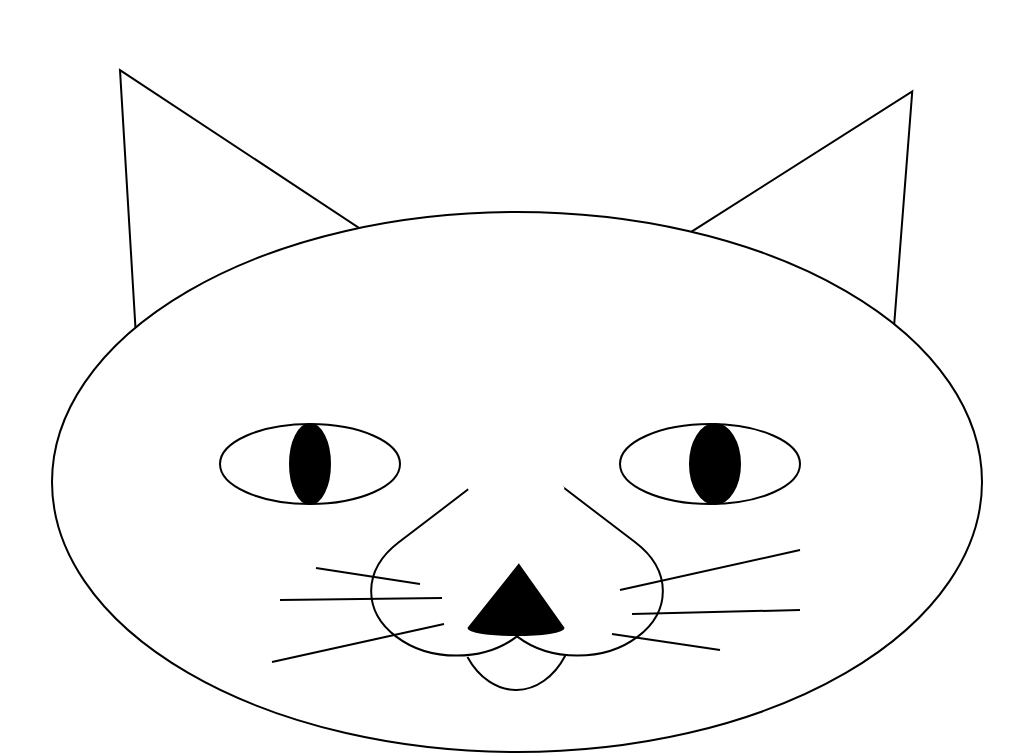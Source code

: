 <mxfile version="22.1.7" type="github">
  <diagram name="Страница — 1" id="2Xn_VqdC8c4nbmi3Tanu">
    <mxGraphModel dx="1434" dy="884" grid="1" gridSize="10" guides="1" tooltips="1" connect="1" arrows="1" fold="1" page="1" pageScale="1" pageWidth="827" pageHeight="1169" math="0" shadow="0">
      <root>
        <mxCell id="0" />
        <mxCell id="1" parent="0" />
        <mxCell id="YC_wV94x8AY61sDzbHoF-13" value="" style="verticalLabelPosition=bottom;verticalAlign=top;html=1;shape=mxgraph.basic.cone2;dx=0.5;dy=0.9;rotation=31;" vertex="1" parent="1">
          <mxGeometry x="500" y="50" width="135" height="150" as="geometry" />
        </mxCell>
        <mxCell id="YC_wV94x8AY61sDzbHoF-12" value="" style="verticalLabelPosition=bottom;verticalAlign=top;html=1;shape=mxgraph.basic.cone2;dx=0.5;dy=0.9;rotation=-30;" vertex="1" parent="1">
          <mxGeometry x="180" y="40" width="135" height="150" as="geometry" />
        </mxCell>
        <mxCell id="YC_wV94x8AY61sDzbHoF-2" value="" style="ellipse;whiteSpace=wrap;html=1;container=1;" vertex="1" parent="1">
          <mxGeometry x="176" y="121" width="465" height="270" as="geometry" />
        </mxCell>
        <mxCell id="YC_wV94x8AY61sDzbHoF-3" value="" style="ellipse;whiteSpace=wrap;html=1;" vertex="1" parent="1">
          <mxGeometry x="260" y="227" width="90" height="40" as="geometry" />
        </mxCell>
        <mxCell id="YC_wV94x8AY61sDzbHoF-4" value="" style="ellipse;whiteSpace=wrap;html=1;fillColor=#000000;" vertex="1" parent="1">
          <mxGeometry x="295" y="227" width="20" height="40" as="geometry" />
        </mxCell>
        <mxCell id="YC_wV94x8AY61sDzbHoF-5" value="" style="ellipse;whiteSpace=wrap;html=1;" vertex="1" parent="1">
          <mxGeometry x="460" y="227" width="90" height="40" as="geometry" />
        </mxCell>
        <mxCell id="YC_wV94x8AY61sDzbHoF-6" value="" style="ellipse;whiteSpace=wrap;html=1;fillColor=#000000;" vertex="1" parent="1">
          <mxGeometry x="495" y="227" width="25" height="40" as="geometry" />
        </mxCell>
        <mxCell id="YC_wV94x8AY61sDzbHoF-10" value="" style="verticalLabelPosition=bottom;verticalAlign=top;html=1;shape=mxgraph.basic.heart;rotation=-180;fillColor=#FFFFFF;" vertex="1" parent="1">
          <mxGeometry x="331" y="241" width="155" height="105" as="geometry" />
        </mxCell>
        <mxCell id="YC_wV94x8AY61sDzbHoF-11" value="" style="verticalLabelPosition=bottom;verticalAlign=top;html=1;shape=mxgraph.basic.arc;startAngle=0.347;endAngle=0.65;" vertex="1" parent="1">
          <mxGeometry x="378" y="280" width="60" height="80" as="geometry" />
        </mxCell>
        <mxCell id="YC_wV94x8AY61sDzbHoF-14" value="" style="verticalLabelPosition=bottom;verticalAlign=top;html=1;shape=mxgraph.basic.cone2;dx=0.53;dy=0.9;fillColor=#000000;" vertex="1" parent="1">
          <mxGeometry x="384.25" y="297.5" width="47.5" height="35" as="geometry" />
        </mxCell>
        <mxCell id="YC_wV94x8AY61sDzbHoF-15" value="" style="verticalLabelPosition=bottom;verticalAlign=top;html=1;shape=mxgraph.basic.cone2;dx=0.53;dy=0.9;fillColor=#FFFFFF;strokeColor=#FFFFFF;" vertex="1" parent="1">
          <mxGeometry x="384.25" y="227.5" width="47.5" height="35" as="geometry" />
        </mxCell>
        <mxCell id="YC_wV94x8AY61sDzbHoF-25" value="" style="endArrow=none;html=1;rounded=0;" edge="1" parent="1">
          <mxGeometry width="50" height="50" relative="1" as="geometry">
            <mxPoint x="460" y="310" as="sourcePoint" />
            <mxPoint x="550" y="290" as="targetPoint" />
          </mxGeometry>
        </mxCell>
        <mxCell id="YC_wV94x8AY61sDzbHoF-26" value="" style="endArrow=none;html=1;rounded=0;entryX=0.796;entryY=0.741;entryDx=0;entryDy=0;entryPerimeter=0;" edge="1" parent="1">
          <mxGeometry width="50" height="50" relative="1" as="geometry">
            <mxPoint x="466" y="322" as="sourcePoint" />
            <mxPoint x="550" y="320" as="targetPoint" />
          </mxGeometry>
        </mxCell>
        <mxCell id="YC_wV94x8AY61sDzbHoF-27" value="" style="endArrow=none;html=1;rounded=0;entryX=0.71;entryY=0.815;entryDx=0;entryDy=0;entryPerimeter=0;" edge="1" parent="1">
          <mxGeometry width="50" height="50" relative="1" as="geometry">
            <mxPoint x="456" y="332" as="sourcePoint" />
            <mxPoint x="510" y="340" as="targetPoint" />
          </mxGeometry>
        </mxCell>
        <mxCell id="YC_wV94x8AY61sDzbHoF-32" value="" style="group;flipH=1;flipV=1;rotation=-180;direction=south;" vertex="1" connectable="0" parent="1">
          <mxGeometry x="290" y="265" width="50" height="90" as="geometry" />
        </mxCell>
        <mxCell id="YC_wV94x8AY61sDzbHoF-33" value="" style="endArrow=none;html=1;rounded=0;" edge="1" parent="YC_wV94x8AY61sDzbHoF-32">
          <mxGeometry width="50" height="50" relative="1" as="geometry">
            <mxPoint x="82" y="62" as="sourcePoint" />
            <mxPoint x="-4" y="81" as="targetPoint" />
          </mxGeometry>
        </mxCell>
        <mxCell id="YC_wV94x8AY61sDzbHoF-34" value="" style="endArrow=none;html=1;rounded=0;entryX=0.796;entryY=0.741;entryDx=0;entryDy=0;entryPerimeter=0;" edge="1" parent="YC_wV94x8AY61sDzbHoF-32">
          <mxGeometry width="50" height="50" relative="1" as="geometry">
            <mxPoint x="81" y="49" as="sourcePoint" />
            <mxPoint y="50" as="targetPoint" />
          </mxGeometry>
        </mxCell>
        <mxCell id="YC_wV94x8AY61sDzbHoF-35" value="" style="endArrow=none;html=1;rounded=0;entryX=0.71;entryY=0.815;entryDx=0;entryDy=0;entryPerimeter=0;" edge="1" parent="YC_wV94x8AY61sDzbHoF-32">
          <mxGeometry width="50" height="50" relative="1" as="geometry">
            <mxPoint x="70" y="42" as="sourcePoint" />
            <mxPoint x="18" y="34" as="targetPoint" />
          </mxGeometry>
        </mxCell>
      </root>
    </mxGraphModel>
  </diagram>
</mxfile>
